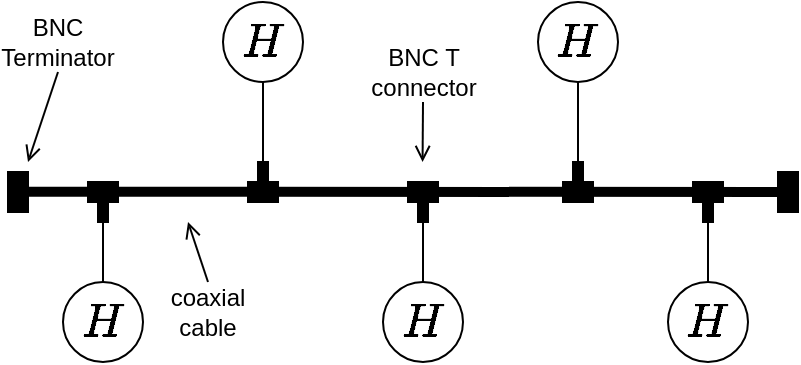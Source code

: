 <mxfile version="13.9.9" type="device"><diagram id="5Ul0OilokQjY8NEc2RjO" name="Page-1"><mxGraphModel dx="621" dy="1652" grid="1" gridSize="10" guides="1" tooltips="1" connect="1" arrows="1" fold="1" page="1" pageScale="1" pageWidth="850" pageHeight="1100" math="1" shadow="0"><root><mxCell id="0"/><mxCell id="1" parent="0"/><mxCell id="iZ2LPTNqfWIeLdKvPc-w-58" value="" style="endArrow=none;html=1;strokeWidth=5;" edge="1" parent="1"><mxGeometry width="50" height="50" relative="1" as="geometry"><mxPoint x="30" y="-985.17" as="sourcePoint"/><mxPoint x="410" y="-985" as="targetPoint"/></mxGeometry></mxCell><mxCell id="iZ2LPTNqfWIeLdKvPc-w-56" value="" style="rounded=0;whiteSpace=wrap;html=1;fillColor=#000000;" vertex="1" parent="1"><mxGeometry x="60" y="-990" width="15" height="10" as="geometry"/></mxCell><mxCell id="iZ2LPTNqfWIeLdKvPc-w-57" value="" style="rounded=0;whiteSpace=wrap;html=1;fillColor=#000000;" vertex="1" parent="1"><mxGeometry x="65" y="-980" width="5" height="10" as="geometry"/></mxCell><mxCell id="iZ2LPTNqfWIeLdKvPc-w-61" value="" style="rounded=0;whiteSpace=wrap;html=1;fillColor=#000000;" vertex="1" parent="1"><mxGeometry x="140" y="-990" width="15" height="10" as="geometry"/></mxCell><mxCell id="iZ2LPTNqfWIeLdKvPc-w-62" value="" style="rounded=0;whiteSpace=wrap;html=1;fillColor=#000000;" vertex="1" parent="1"><mxGeometry x="145" y="-1000" width="5" height="10" as="geometry"/></mxCell><mxCell id="iZ2LPTNqfWIeLdKvPc-w-63" value="" style="rounded=0;whiteSpace=wrap;html=1;fillColor=#000000;" vertex="1" parent="1"><mxGeometry x="220" y="-990" width="15" height="10" as="geometry"/></mxCell><mxCell id="iZ2LPTNqfWIeLdKvPc-w-64" value="" style="rounded=0;whiteSpace=wrap;html=1;fillColor=#000000;" vertex="1" parent="1"><mxGeometry x="225" y="-980" width="5" height="10" as="geometry"/></mxCell><mxCell id="iZ2LPTNqfWIeLdKvPc-w-65" value="" style="rounded=0;whiteSpace=wrap;html=1;fillColor=#000000;" vertex="1" parent="1"><mxGeometry x="297.5" y="-990" width="15" height="10" as="geometry"/></mxCell><mxCell id="iZ2LPTNqfWIeLdKvPc-w-66" value="" style="rounded=0;whiteSpace=wrap;html=1;fillColor=#000000;" vertex="1" parent="1"><mxGeometry x="302.5" y="-1000" width="5" height="10" as="geometry"/></mxCell><mxCell id="iZ2LPTNqfWIeLdKvPc-w-67" value="" style="rounded=0;whiteSpace=wrap;html=1;fillColor=#000000;" vertex="1" parent="1"><mxGeometry x="362.5" y="-990" width="15" height="10" as="geometry"/></mxCell><mxCell id="iZ2LPTNqfWIeLdKvPc-w-68" value="" style="rounded=0;whiteSpace=wrap;html=1;fillColor=#000000;" vertex="1" parent="1"><mxGeometry x="367.5" y="-980" width="5" height="10" as="geometry"/></mxCell><mxCell id="iZ2LPTNqfWIeLdKvPc-w-70" style="edgeStyle=orthogonalEdgeStyle;rounded=0;orthogonalLoop=1;jettySize=auto;html=1;exitX=0.5;exitY=1;exitDx=0;exitDy=0;strokeWidth=1;endArrow=none;endFill=0;entryX=0.5;entryY=0;entryDx=0;entryDy=0;" edge="1" parent="1" source="iZ2LPTNqfWIeLdKvPc-w-69" target="iZ2LPTNqfWIeLdKvPc-w-62"><mxGeometry relative="1" as="geometry"><mxPoint x="150.023" y="-1010" as="targetPoint"/></mxGeometry></mxCell><mxCell id="iZ2LPTNqfWIeLdKvPc-w-69" value="$$H$$" style="ellipse;whiteSpace=wrap;html=1;aspect=fixed;fontSize=20;" vertex="1" parent="1"><mxGeometry x="127.5" y="-1080" width="40" height="40" as="geometry"/></mxCell><mxCell id="iZ2LPTNqfWIeLdKvPc-w-72" style="edgeStyle=orthogonalEdgeStyle;rounded=0;orthogonalLoop=1;jettySize=auto;html=1;exitX=0.5;exitY=0;exitDx=0;exitDy=0;entryX=0.5;entryY=1;entryDx=0;entryDy=0;endArrow=none;endFill=0;strokeWidth=1;" edge="1" parent="1" source="iZ2LPTNqfWIeLdKvPc-w-71" target="iZ2LPTNqfWIeLdKvPc-w-57"><mxGeometry relative="1" as="geometry"/></mxCell><mxCell id="iZ2LPTNqfWIeLdKvPc-w-71" value="$$H$$" style="ellipse;whiteSpace=wrap;html=1;aspect=fixed;fontSize=20;" vertex="1" parent="1"><mxGeometry x="47.5" y="-940" width="40" height="40" as="geometry"/></mxCell><mxCell id="iZ2LPTNqfWIeLdKvPc-w-74" style="edgeStyle=orthogonalEdgeStyle;rounded=0;orthogonalLoop=1;jettySize=auto;html=1;exitX=0.5;exitY=0;exitDx=0;exitDy=0;entryX=0.5;entryY=1;entryDx=0;entryDy=0;endArrow=none;endFill=0;strokeWidth=1;" edge="1" parent="1" source="iZ2LPTNqfWIeLdKvPc-w-73" target="iZ2LPTNqfWIeLdKvPc-w-64"><mxGeometry relative="1" as="geometry"/></mxCell><mxCell id="iZ2LPTNqfWIeLdKvPc-w-73" value="$$H$$" style="ellipse;whiteSpace=wrap;html=1;aspect=fixed;fontSize=20;" vertex="1" parent="1"><mxGeometry x="207.5" y="-940" width="40" height="40" as="geometry"/></mxCell><mxCell id="iZ2LPTNqfWIeLdKvPc-w-76" style="edgeStyle=orthogonalEdgeStyle;rounded=0;orthogonalLoop=1;jettySize=auto;html=1;exitX=0.5;exitY=0;exitDx=0;exitDy=0;entryX=0.5;entryY=1;entryDx=0;entryDy=0;endArrow=none;endFill=0;strokeWidth=1;" edge="1" parent="1" source="iZ2LPTNqfWIeLdKvPc-w-75" target="iZ2LPTNqfWIeLdKvPc-w-68"><mxGeometry relative="1" as="geometry"/></mxCell><mxCell id="iZ2LPTNqfWIeLdKvPc-w-75" value="$$H$$" style="ellipse;whiteSpace=wrap;html=1;aspect=fixed;fontSize=20;" vertex="1" parent="1"><mxGeometry x="350" y="-940" width="40" height="40" as="geometry"/></mxCell><mxCell id="iZ2LPTNqfWIeLdKvPc-w-78" style="edgeStyle=orthogonalEdgeStyle;rounded=0;orthogonalLoop=1;jettySize=auto;html=1;exitX=0.5;exitY=1;exitDx=0;exitDy=0;entryX=0.5;entryY=0;entryDx=0;entryDy=0;endArrow=none;endFill=0;strokeWidth=1;" edge="1" parent="1" source="iZ2LPTNqfWIeLdKvPc-w-77" target="iZ2LPTNqfWIeLdKvPc-w-66"><mxGeometry relative="1" as="geometry"/></mxCell><mxCell id="iZ2LPTNqfWIeLdKvPc-w-77" value="$$H$$" style="ellipse;whiteSpace=wrap;html=1;aspect=fixed;fontSize=20;" vertex="1" parent="1"><mxGeometry x="285" y="-1080" width="40" height="40" as="geometry"/></mxCell><mxCell id="iZ2LPTNqfWIeLdKvPc-w-79" value="" style="rounded=0;whiteSpace=wrap;html=1;fillColor=#000000;" vertex="1" parent="1"><mxGeometry x="20" y="-995" width="10" height="20" as="geometry"/></mxCell><mxCell id="iZ2LPTNqfWIeLdKvPc-w-80" value="" style="rounded=0;whiteSpace=wrap;html=1;fillColor=#000000;" vertex="1" parent="1"><mxGeometry x="405" y="-995" width="10" height="20" as="geometry"/></mxCell><mxCell id="iZ2LPTNqfWIeLdKvPc-w-82" style="rounded=0;orthogonalLoop=1;jettySize=auto;html=1;exitX=0.5;exitY=0;exitDx=0;exitDy=0;endArrow=open;endFill=0;strokeWidth=1;" edge="1" parent="1" source="iZ2LPTNqfWIeLdKvPc-w-81"><mxGeometry relative="1" as="geometry"><mxPoint x="110" y="-970" as="targetPoint"/></mxGeometry></mxCell><mxCell id="iZ2LPTNqfWIeLdKvPc-w-81" value="coaxial cable" style="text;html=1;strokeColor=none;fillColor=none;align=center;verticalAlign=middle;whiteSpace=wrap;rounded=0;" vertex="1" parent="1"><mxGeometry x="95" y="-940" width="50" height="30" as="geometry"/></mxCell><mxCell id="iZ2LPTNqfWIeLdKvPc-w-87" style="edgeStyle=none;rounded=0;orthogonalLoop=1;jettySize=auto;html=1;exitX=0.5;exitY=1;exitDx=0;exitDy=0;endArrow=open;endFill=0;strokeWidth=1;" edge="1" parent="1" source="iZ2LPTNqfWIeLdKvPc-w-86"><mxGeometry relative="1" as="geometry"><mxPoint x="227.286" y="-1000" as="targetPoint"/></mxGeometry></mxCell><mxCell id="iZ2LPTNqfWIeLdKvPc-w-86" value="BNC T connector" style="text;html=1;strokeColor=none;fillColor=none;align=center;verticalAlign=middle;whiteSpace=wrap;rounded=0;" vertex="1" parent="1"><mxGeometry x="202.5" y="-1060" width="50" height="30" as="geometry"/></mxCell><mxCell id="iZ2LPTNqfWIeLdKvPc-w-89" style="edgeStyle=none;rounded=0;orthogonalLoop=1;jettySize=auto;html=1;exitX=0.5;exitY=1;exitDx=0;exitDy=0;endArrow=open;endFill=0;strokeWidth=1;" edge="1" parent="1" source="iZ2LPTNqfWIeLdKvPc-w-88"><mxGeometry relative="1" as="geometry"><mxPoint x="30" y="-1000" as="targetPoint"/></mxGeometry></mxCell><mxCell id="iZ2LPTNqfWIeLdKvPc-w-88" value="BNC Terminator" style="text;html=1;strokeColor=none;fillColor=none;align=center;verticalAlign=middle;whiteSpace=wrap;rounded=0;" vertex="1" parent="1"><mxGeometry x="20" y="-1075" width="50" height="30" as="geometry"/></mxCell></root></mxGraphModel></diagram></mxfile>
